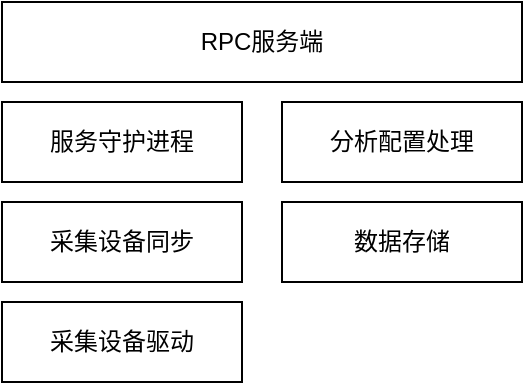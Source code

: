 <mxfile version="14.2.4" type="github">
  <diagram name="Page-1" id="b5b7bab2-c9e2-2cf4-8b2a-24fd1a2a6d21">
    <mxGraphModel dx="1108" dy="686" grid="1" gridSize="10" guides="1" tooltips="1" connect="1" arrows="1" fold="1" page="1" pageScale="1" pageWidth="827" pageHeight="1169" background="#ffffff" math="0" shadow="0">
      <root>
        <mxCell id="0" />
        <mxCell id="1" parent="0" />
        <mxCell id="AGti1HKJOVgZuxA2rjyL-1" value="采集设备同步" style="rounded=0;whiteSpace=wrap;html=1;" vertex="1" parent="1">
          <mxGeometry x="260" y="300" width="120" height="40" as="geometry" />
        </mxCell>
        <mxCell id="AGti1HKJOVgZuxA2rjyL-2" value="采集设备驱动" style="rounded=0;whiteSpace=wrap;html=1;" vertex="1" parent="1">
          <mxGeometry x="260" y="350" width="120" height="40" as="geometry" />
        </mxCell>
        <mxCell id="AGti1HKJOVgZuxA2rjyL-3" value="数据存储" style="rounded=0;whiteSpace=wrap;html=1;" vertex="1" parent="1">
          <mxGeometry x="400" y="300" width="120" height="40" as="geometry" />
        </mxCell>
        <mxCell id="AGti1HKJOVgZuxA2rjyL-5" value="服务守护进程" style="rounded=0;whiteSpace=wrap;html=1;" vertex="1" parent="1">
          <mxGeometry x="260" y="250" width="120" height="40" as="geometry" />
        </mxCell>
        <mxCell id="AGti1HKJOVgZuxA2rjyL-6" value="分析配置处理" style="rounded=0;whiteSpace=wrap;html=1;" vertex="1" parent="1">
          <mxGeometry x="400" y="250" width="120" height="40" as="geometry" />
        </mxCell>
        <mxCell id="AGti1HKJOVgZuxA2rjyL-7" value="RPC服务端" style="rounded=0;whiteSpace=wrap;html=1;" vertex="1" parent="1">
          <mxGeometry x="260" y="200" width="260" height="40" as="geometry" />
        </mxCell>
      </root>
    </mxGraphModel>
  </diagram>
</mxfile>
